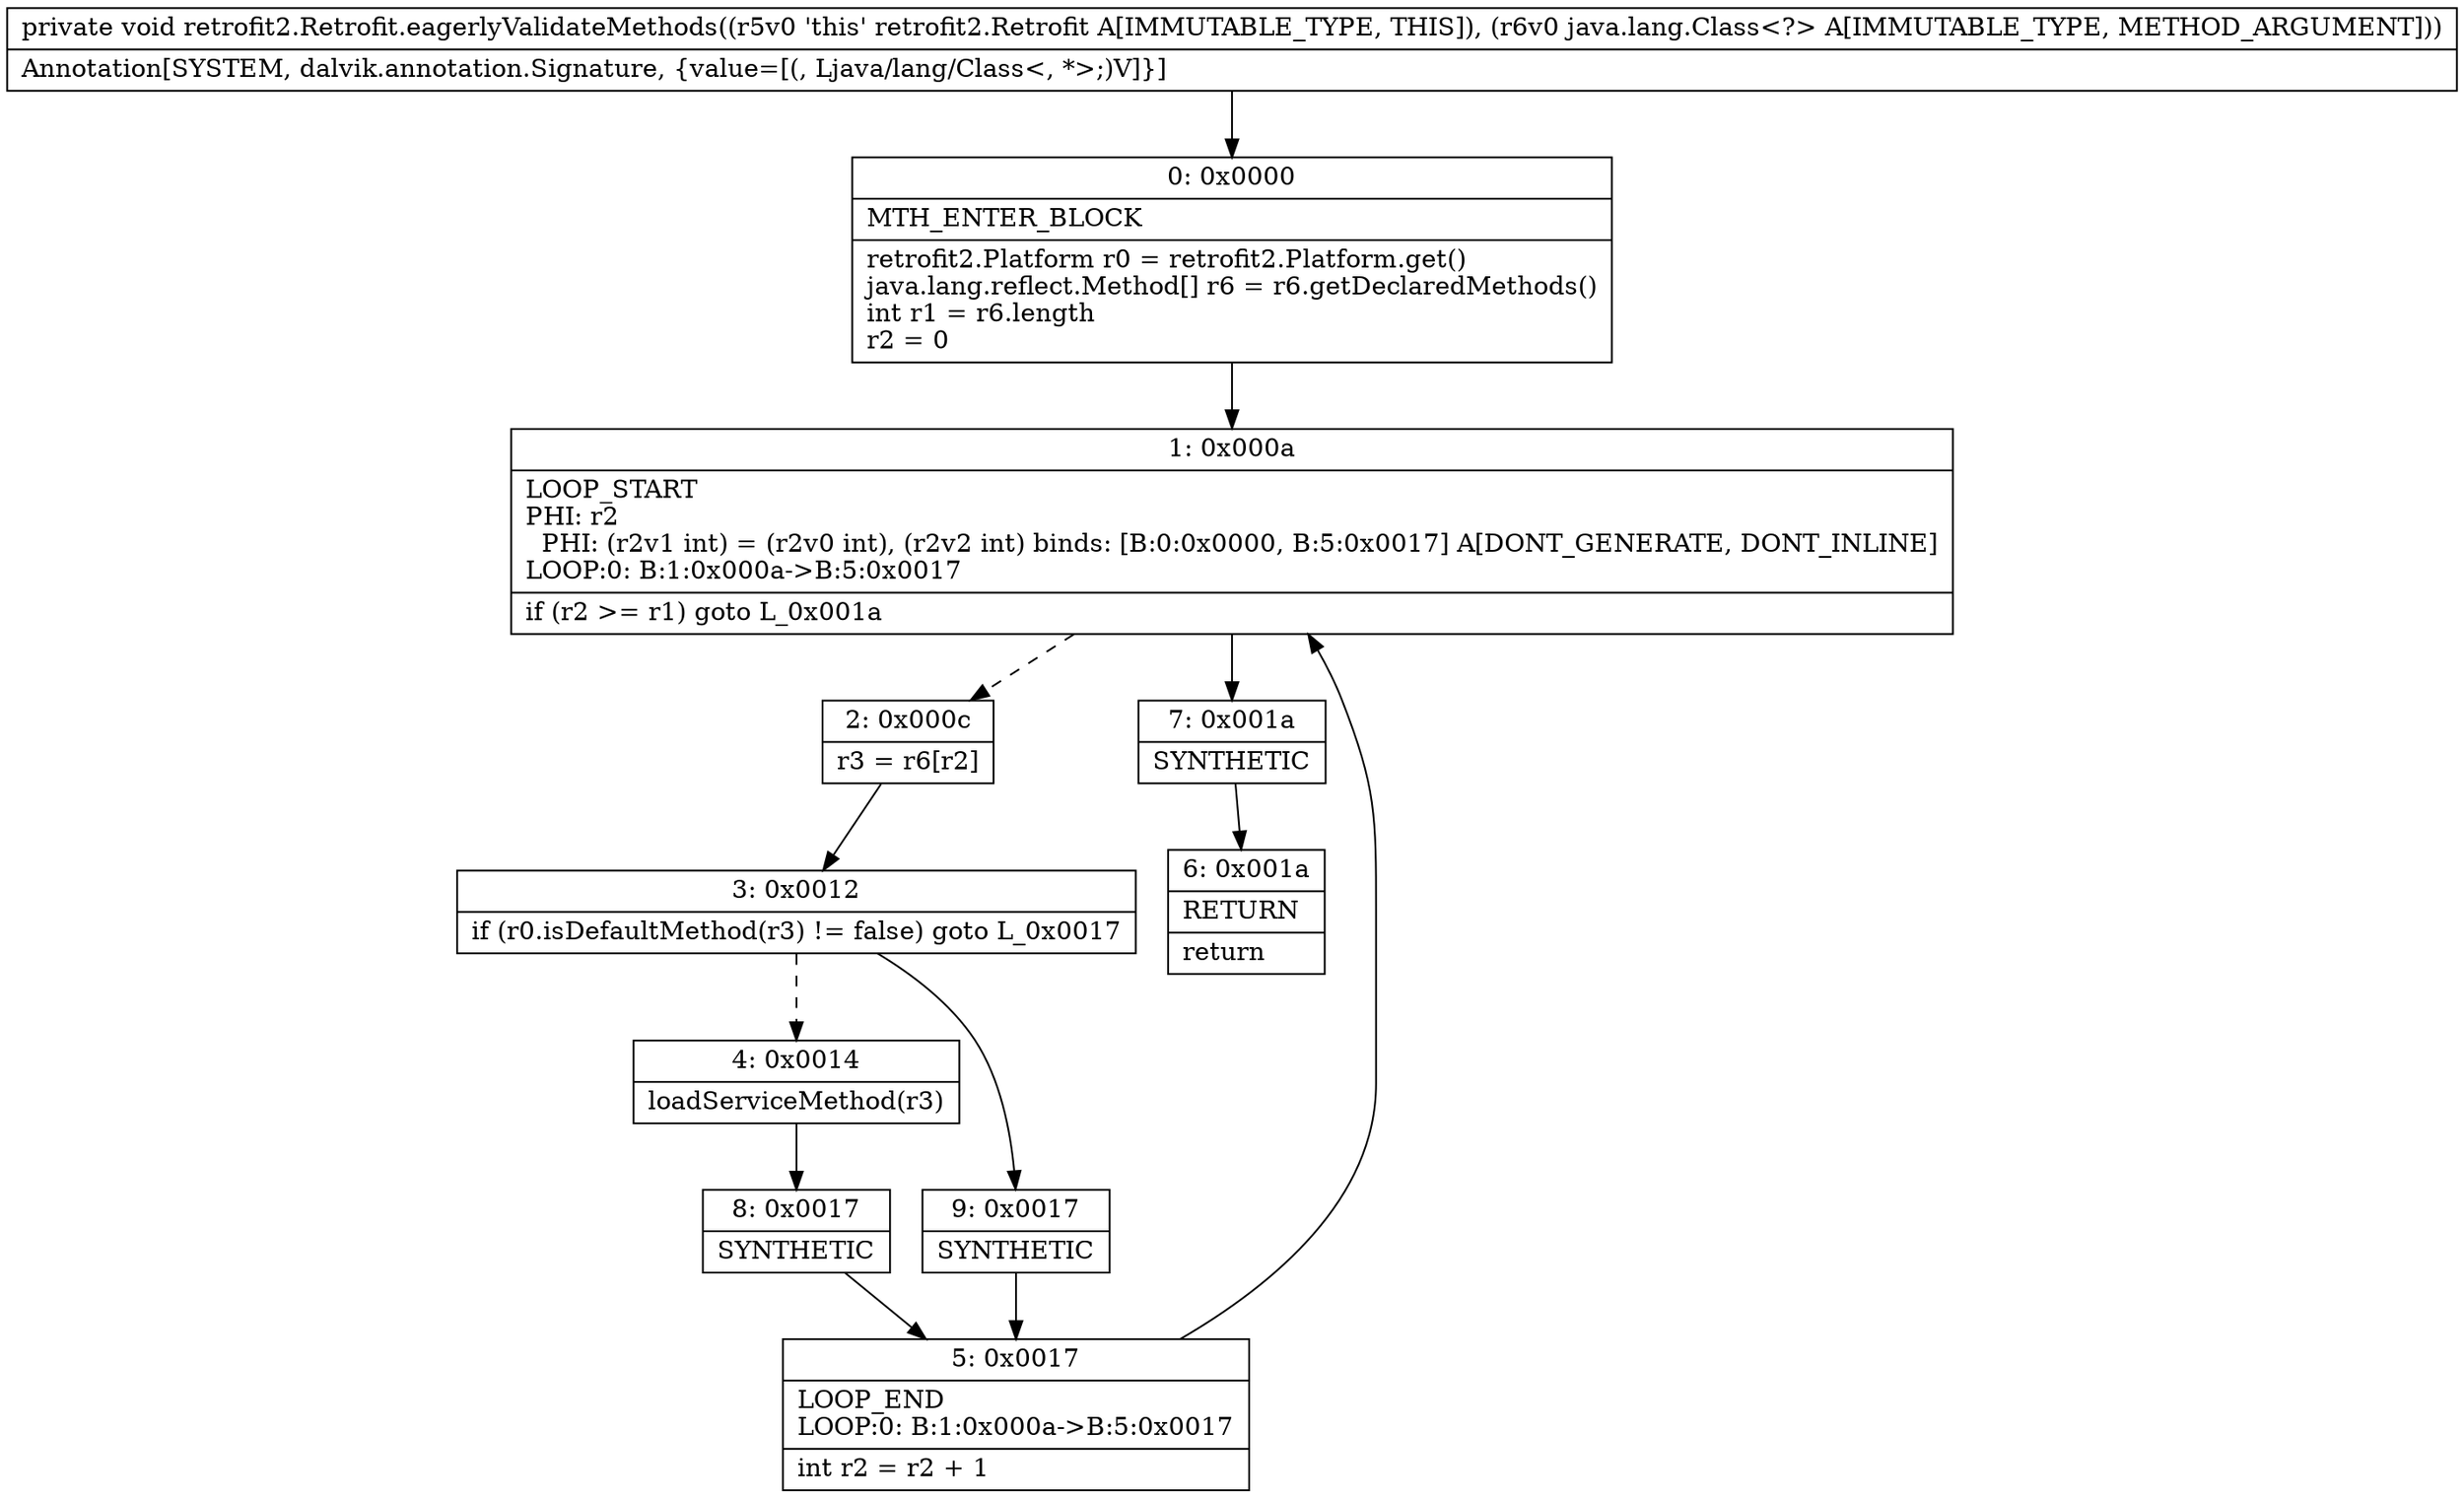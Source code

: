 digraph "CFG forretrofit2.Retrofit.eagerlyValidateMethods(Ljava\/lang\/Class;)V" {
Node_0 [shape=record,label="{0\:\ 0x0000|MTH_ENTER_BLOCK\l|retrofit2.Platform r0 = retrofit2.Platform.get()\ljava.lang.reflect.Method[] r6 = r6.getDeclaredMethods()\lint r1 = r6.length\lr2 = 0\l}"];
Node_1 [shape=record,label="{1\:\ 0x000a|LOOP_START\lPHI: r2 \l  PHI: (r2v1 int) = (r2v0 int), (r2v2 int) binds: [B:0:0x0000, B:5:0x0017] A[DONT_GENERATE, DONT_INLINE]\lLOOP:0: B:1:0x000a\-\>B:5:0x0017\l|if (r2 \>= r1) goto L_0x001a\l}"];
Node_2 [shape=record,label="{2\:\ 0x000c|r3 = r6[r2]\l}"];
Node_3 [shape=record,label="{3\:\ 0x0012|if (r0.isDefaultMethod(r3) != false) goto L_0x0017\l}"];
Node_4 [shape=record,label="{4\:\ 0x0014|loadServiceMethod(r3)\l}"];
Node_5 [shape=record,label="{5\:\ 0x0017|LOOP_END\lLOOP:0: B:1:0x000a\-\>B:5:0x0017\l|int r2 = r2 + 1\l}"];
Node_6 [shape=record,label="{6\:\ 0x001a|RETURN\l|return\l}"];
Node_7 [shape=record,label="{7\:\ 0x001a|SYNTHETIC\l}"];
Node_8 [shape=record,label="{8\:\ 0x0017|SYNTHETIC\l}"];
Node_9 [shape=record,label="{9\:\ 0x0017|SYNTHETIC\l}"];
MethodNode[shape=record,label="{private void retrofit2.Retrofit.eagerlyValidateMethods((r5v0 'this' retrofit2.Retrofit A[IMMUTABLE_TYPE, THIS]), (r6v0 java.lang.Class\<?\> A[IMMUTABLE_TYPE, METHOD_ARGUMENT]))  | Annotation[SYSTEM, dalvik.annotation.Signature, \{value=[(, Ljava\/lang\/Class\<, *\>;)V]\}]\l}"];
MethodNode -> Node_0;
Node_0 -> Node_1;
Node_1 -> Node_2[style=dashed];
Node_1 -> Node_7;
Node_2 -> Node_3;
Node_3 -> Node_4[style=dashed];
Node_3 -> Node_9;
Node_4 -> Node_8;
Node_5 -> Node_1;
Node_7 -> Node_6;
Node_8 -> Node_5;
Node_9 -> Node_5;
}

